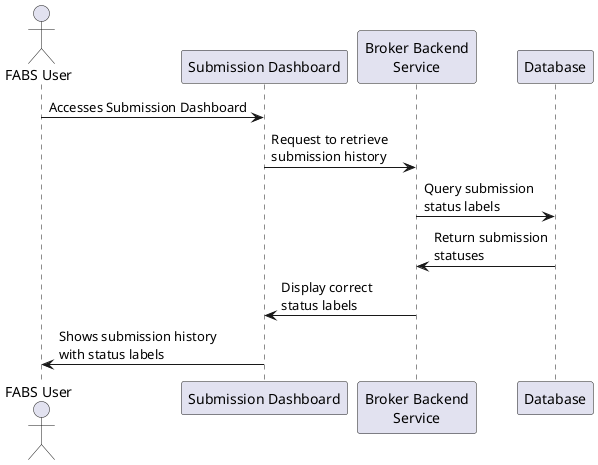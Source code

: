 @startuml
actor "FABS User" as user
participant "Submission Dashboard" as dashboard
participant "Broker Backend\nService" as backend
participant "Database" as db

user -> dashboard : Accesses Submission Dashboard
dashboard -> backend : Request to retrieve\nsubmission history
backend -> db : Query submission\nstatus labels
db -> backend : Return submission\nstatuses
backend -> dashboard : Display correct\nstatus labels
dashboard -> user : Shows submission history\nwith status labels

@enduml